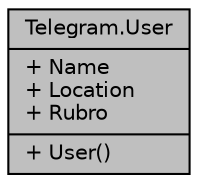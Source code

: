 digraph "Telegram.User"
{
 // INTERACTIVE_SVG=YES
 // LATEX_PDF_SIZE
  edge [fontname="Helvetica",fontsize="10",labelfontname="Helvetica",labelfontsize="10"];
  node [fontname="Helvetica",fontsize="10",shape=record];
  Node1 [label="{Telegram.User\n|+ Name\l+ Location\l+ Rubro\l|+ User()\l}",height=0.2,width=0.4,color="black", fillcolor="grey75", style="filled", fontcolor="black",tooltip="La clase User es una clase abstracta para heredar caracteristicas a la clase Business y la clase Empr..."];
}
